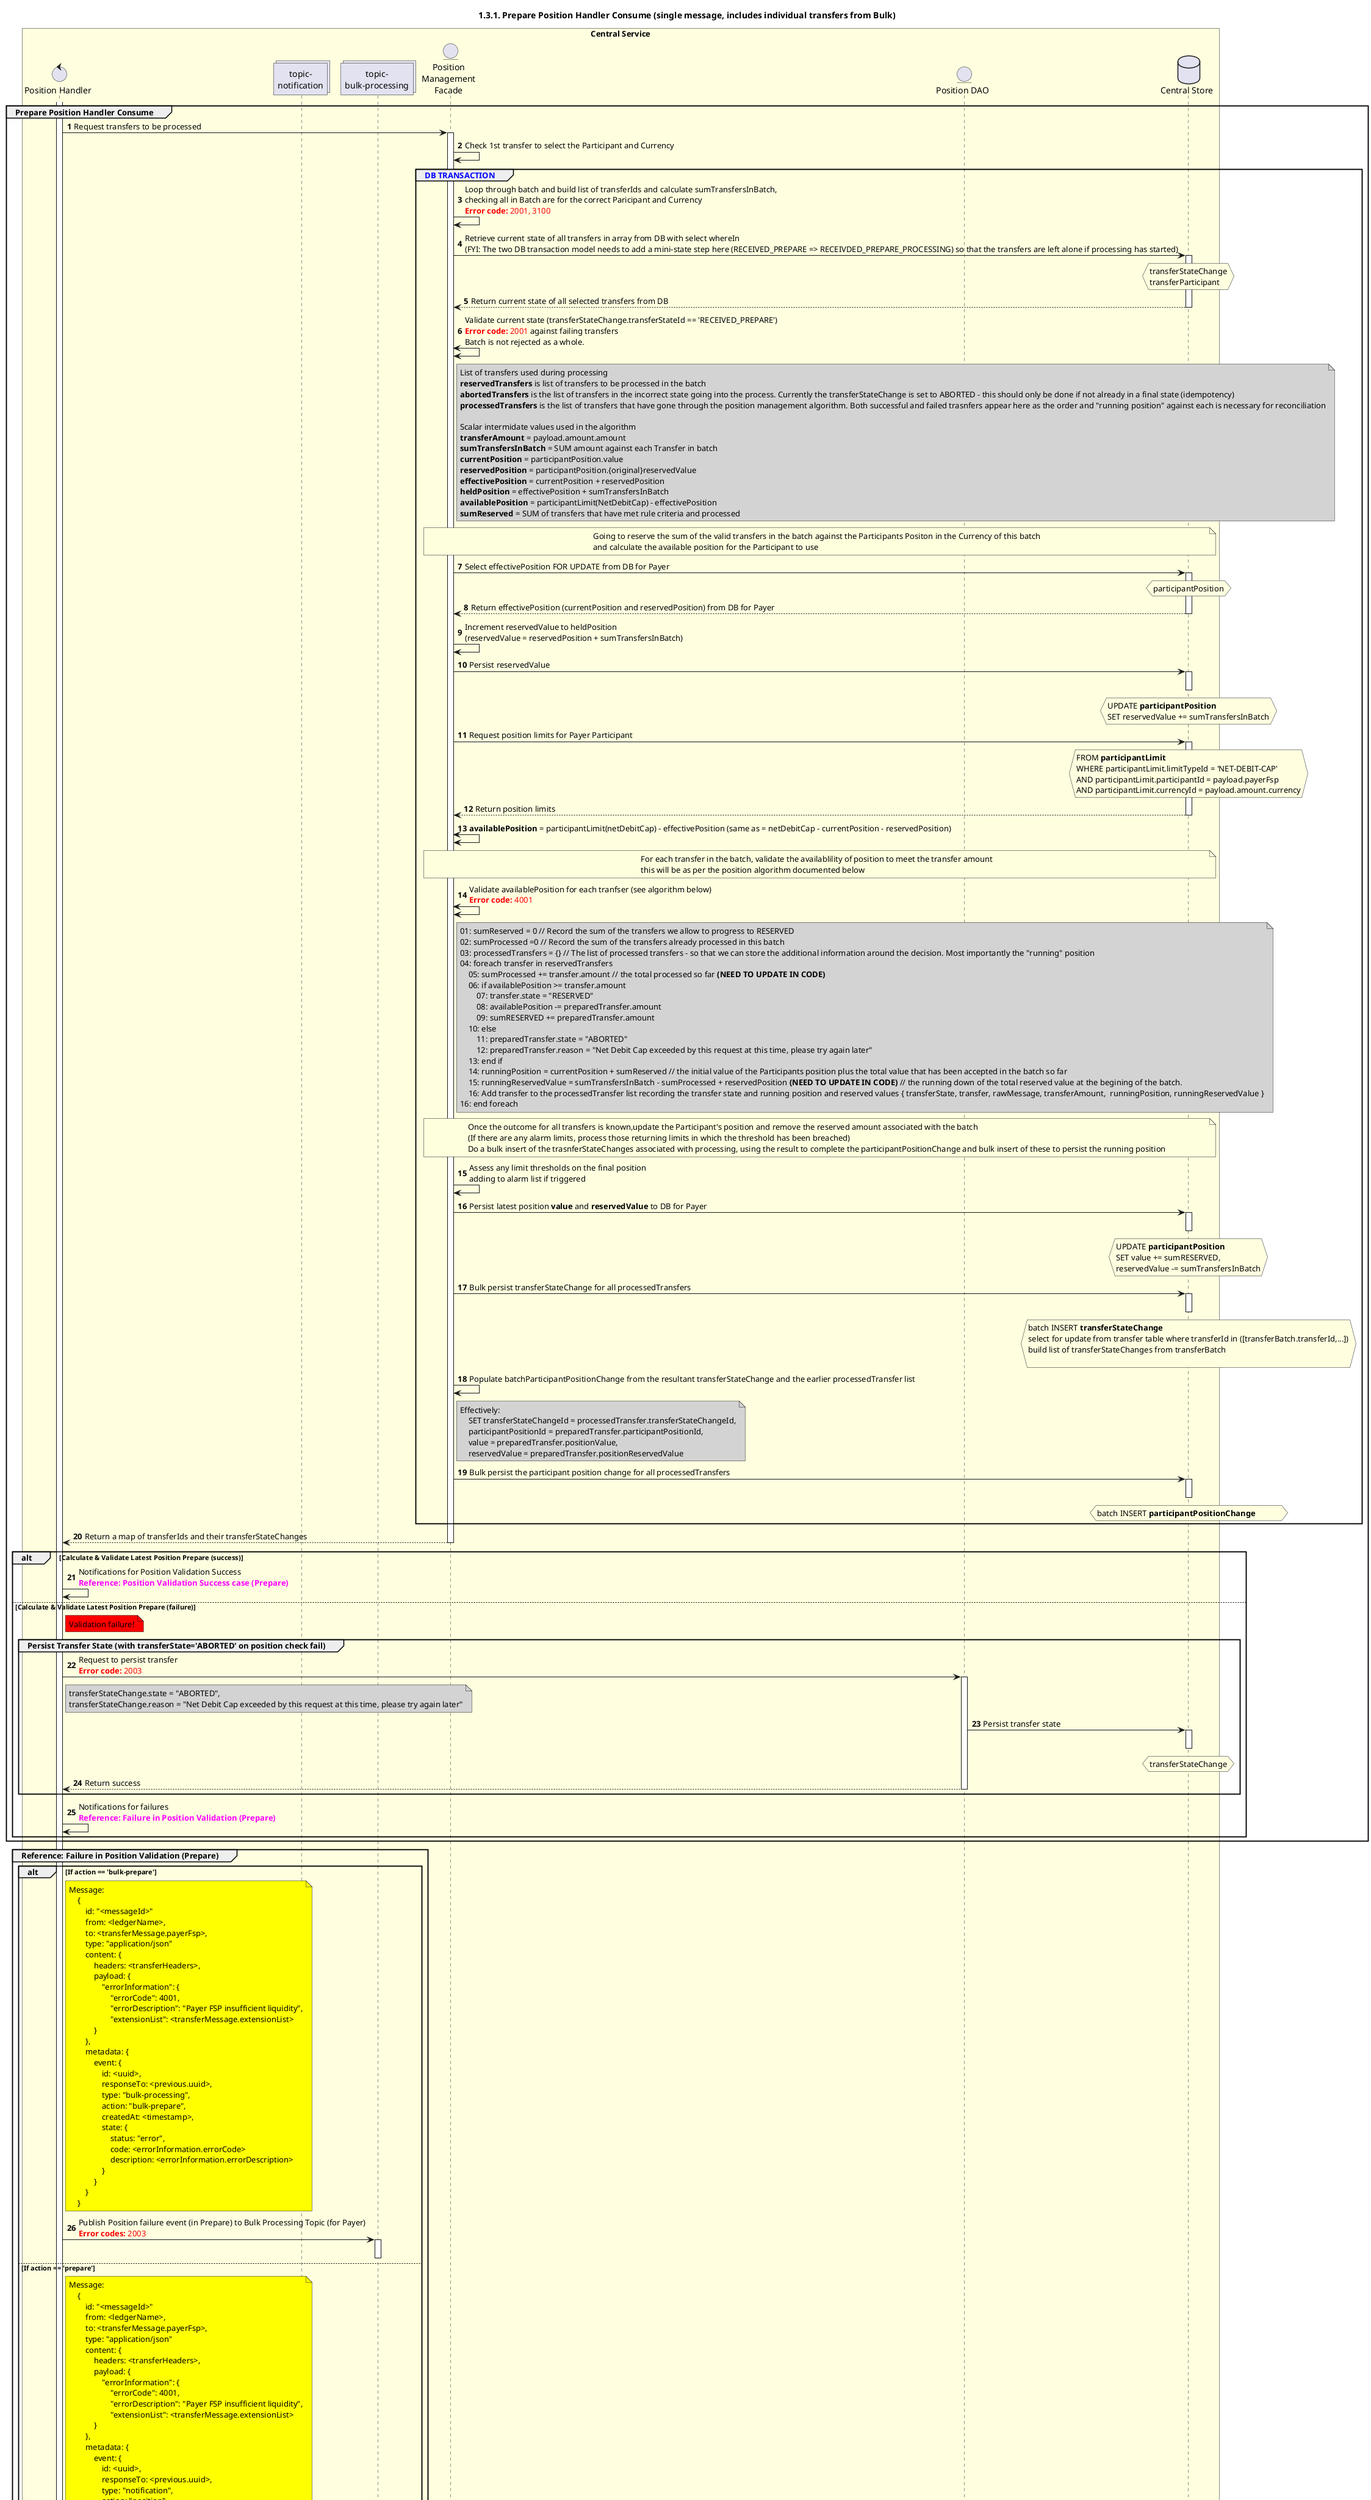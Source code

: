 /'*****
 License
 --------------
 Copyright © 2017 Bill & Melinda Gates Foundation
 The Mojaloop files are made available by the Bill & Melinda Gates Foundation under the Apache License, Version 2.0 (the "License") and you may not use these files except in compliance with the License. You may obtain a copy of the License at
 http://www.apache.org/licenses/LICENSE-2.0
 Unless required by applicable law or agreed to in writing, the Mojaloop files are distributed on an "AS IS" BASIS, WITHOUT WARRANTIES OR CONDITIONS OF ANY KIND, either express or implied. See the License for the specific language governing permissions and limitations under the License.
 Contributors
 --------------
 This is the official list of the Mojaloop project contributors for this file.
 Names of the original copyright holders (individuals or organizations)
 should be listed with a '*' in the first column. People who have
 contributed from an organization can be listed under the organization
 that actually holds the copyright for their contributions (see the
 Gates Foundation organization for an example). Those individuals should have
 their names indented and be marked with a '-'. Email address can be added
 optionally within square brackets <email>.
 * Gates Foundation
 - Name Surname <name.surname@gatesfoundation.com>

 * Georgi Georgiev <georgi.georgiev@modusbox.com>
 * Miguel de Barros <miguel.debarros@modusbox.com>
 * Rajiv Mothilal <rajiv.mothilal@modusbox.com>
 * Samuel Kummary <sam@modusbox.com>
 --------------
 ******'/

@startuml
' declate title
title 1.3.1. Prepare Position Handler Consume (single message, includes individual transfers from Bulk)

autonumber

' Actor Keys:
'   boundary - APIs/Interfaces, etc
'   collections - Kafka Topics
'   control - Kafka Consumers
'   entity - Database Access Objects
'   database - Database Persistence Store

' declare actors
control "Position Handler" as POS_HANDLER

entity "Position\nManagement\nFacade" as POS_MGMT
collections "topic-\nnotification" as TOPIC_NOTIFICATIONS
collections "topic-\nbulk-processing" as TOPIC_BULK_PROCESSING
entity "Position DAO" as POS_DAO
database "Central Store" as DB

box "Central Service" #LightYellow
    participant POS_HANDLER
    participant TOPIC_NOTIFICATIONS
    participant TOPIC_BULK_PROCESSING
    participant POS_MGMT
    participant POS_DAO
    participant DB
end box

' start flow
activate POS_HANDLER
group Prepare Position Handler Consume
    POS_HANDLER -> POS_MGMT: Request transfers to be processed
    activate POS_MGMT
    POS_MGMT -> POS_MGMT: Check 1st transfer to select the Participant and Currency
    group <color #blue>DB TRANSACTION</color>
        ' DB Trans: This is where 1st DB Transaction would start in 2 DB transacation future model for horizontal scaling
        POS_MGMT -> POS_MGMT: Loop through batch and build list of transferIds and calculate sumTransfersInBatch,\nchecking all in Batch are for the correct Paricipant and Currency\n<color #FF0000><b>Error code:</b> 2001, 3100</color>
        POS_MGMT -> DB: Retrieve current state of all transfers in array from DB with select whereIn\n(FYI: The two DB transaction model needs to add a mini-state step here (RECEIVED_PREPARE => RECEIVDED_PREPARE_PROCESSING) so that the transfers are left alone if processing has started)
        activate DB
        hnote over DB #lightyellow
            transferStateChange
            transferParticipant
        end note
        DB --> POS_MGMT: Return current state of all selected transfers from DB
        deactivate DB
        POS_MGMT <-> POS_MGMT: Validate current state (transferStateChange.transferStateId == 'RECEIVED_PREPARE')\n<color #FF0000><b>Error code:</b> 2001</color> against failing transfers\nBatch is not rejected as a whole.

        note right of POS_MGMT #lightgray
            List of transfers used during processing
            **reservedTransfers** is list of transfers to be processed in the batch
            **abortedTransfers** is the list of transfers in the incorrect state going into the process. Currently the transferStateChange is set to ABORTED - this should only be done if not already in a final state (idempotency)
            **processedTransfers** is the list of transfers that have gone through the position management algorithm. Both successful and failed trasnfers appear here as the order and "running position" against each is necessary for reconciliation

            Scalar intermidate values used in the algorithm
            **transferAmount** = payload.amount.amount
            **sumTransfersInBatch** = SUM amount against each Transfer in batch
            **currentPosition** = participantPosition.value
            **reservedPosition** = participantPosition.{original}reservedValue
            **effectivePosition** = currentPosition + reservedPosition
            **heldPosition** = effectivePosition + sumTransfersInBatch
            **availablePosition** = participantLimit(NetDebitCap) - effectivePosition
            **sumReserved** = SUM of transfers that have met rule criteria and processed
        end note
        note over POS_MGMT,DB
            Going to reserve the sum of the valid transfers in the batch against the Participants Positon in the Currency of this batch
            and calculate the available position for the Participant to use
        end note
        POS_MGMT -> DB: Select effectivePosition FOR UPDATE from DB for Payer 
        activate DB
        hnote over DB #lightyellow
            participantPosition
        end note
        DB --> POS_MGMT: Return effectivePosition (currentPosition and reservedPosition) from DB for Payer
        deactivate DB
        POS_MGMT -> POS_MGMT: Increment reservedValue to heldPosition\n(reservedValue = reservedPosition + sumTransfersInBatch)
        POS_MGMT -> DB: Persist reservedValue
        activate DB
        hnote over DB #lightyellow
            UPDATE **participantPosition**
            SET reservedValue += sumTransfersInBatch
        end note
        deactivate DB
        ' DB Trans: This is where 1st DB Transaction would end in 2 DB transacation future model for horizontal scaling
        
        
        POS_MGMT -> DB: Request position limits for Payer Participant
        activate DB
        hnote over DB #lightyellow
            FROM **participantLimit**
            WHERE participantLimit.limitTypeId = 'NET-DEBIT-CAP'
            AND participantLimit.participantId = payload.payerFsp
            AND participantLimit.currencyId = payload.amount.currency
        end note
        DB --> POS_MGMT: Return position limits
        deactivate DB
        POS_MGMT <-> POS_MGMT: **availablePosition** = participantLimit(netDebitCap) - effectivePosition (same as = netDebitCap - currentPosition - reservedPosition)
        note over POS_MGMT,DB
            For each transfer in the batch, validate the availablility of position to meet the transfer amount
            this will be as per the position algorithm documented below
        end note
        POS_MGMT <-> POS_MGMT: Validate availablePosition for each tranfser (see algorithm below)\n<color #FF0000><b>Error code:</b> 4001</color>
        note right of POS_MGMT #lightgray
            01: sumReserved = 0 // Record the sum of the transfers we allow to progress to RESERVED 
            02: sumProcessed =0 // Record the sum of the transfers already processed in this batch
            03: processedTransfers = {} // The list of processed transfers - so that we can store the additional information around the decision. Most importantly the "running" position
            04: foreach transfer in reservedTransfers
                05: sumProcessed += transfer.amount // the total processed so far **(NEED TO UPDATE IN CODE)**
                06: if availablePosition >= transfer.amount
                    07: transfer.state = "RESERVED"
                    08: availablePosition -= preparedTransfer.amount
                    09: sumRESERVED += preparedTransfer.amount
                10: else
                    11: preparedTransfer.state = "ABORTED"
                    12: preparedTransfer.reason = "Net Debit Cap exceeded by this request at this time, please try again later"
                13: end if
                14: runningPosition = currentPosition + sumReserved // the initial value of the Participants position plus the total value that has been accepted in the batch so far
                15: runningReservedValue = sumTransfersInBatch - sumProcessed + reservedPosition **(NEED TO UPDATE IN CODE)** // the running down of the total reserved value at the begining of the batch.
                16: Add transfer to the processedTransfer list recording the transfer state and running position and reserved values { transferState, transfer, rawMessage, transferAmount,  runningPosition, runningReservedValue }
            16: end foreach
        end note
        note over POS_MGMT,DB
            Once the outcome for all transfers is known,update the Participant's position and remove the reserved amount associated with the batch
            (If there are any alarm limits, process those returning limits in which the threshold has been breached)
            Do a bulk insert of the trasnferStateChanges associated with processing, using the result to complete the participantPositionChange and bulk insert of these to persist the running position
        end note
        POS_MGMT->POS_MGMT: Assess any limit thresholds on the final position\nadding to alarm list if triggered
        
        ' DB Trans: This is where 2nd DB Transaction would start in 2 DB transacation future model for horizontal scaling
        POS_MGMT->DB: Persist latest position **value** and **reservedValue** to DB for Payer
            hnote over DB #lightyellow
                UPDATE **participantPosition**
                SET value += sumRESERVED,
                reservedValue -= sumTransfersInBatch
            end note
            activate DB
            deactivate DB

        POS_MGMT -> DB: Bulk persist transferStateChange for all processedTransfers
        hnote over DB #lightyellow
                batch INSERT **transferStateChange**
                select for update from transfer table where transferId in ([transferBatch.transferId,...])
                build list of transferStateChanges from transferBatch
                
        end note
        activate DB
        deactivate DB
        
        POS_MGMT->POS_MGMT: Populate batchParticipantPositionChange from the resultant transferStateChange and the earlier processedTransfer list

        note right of POS_MGMT #lightgray
            Effectively:  
                SET transferStateChangeId = processedTransfer.transferStateChangeId,
                participantPositionId = preparedTransfer.participantPositionId,
                value = preparedTransfer.positionValue,
                reservedValue = preparedTransfer.positionReservedValue
        end note
        POS_MGMT -> DB: Bulk persist the participant position change for all processedTransfers
        hnote over DB #lightyellow
                batch INSERT **participantPositionChange**            
        end note
        activate DB
        deactivate DB
        ' DB Trans: This is where 2nd DB Transaction would end in 2 DB transacation future model for horizontal scaling
    end
    POS_MGMT --> POS_HANDLER: Return a map of transferIds and their transferStateChanges
    deactivate POS_MGMT
    alt Calculate & Validate Latest Position Prepare (success)
        POS_HANDLER -> POS_HANDLER: Notifications for Position Validation Success \n<color Magenta><b>Reference: Position Validation Success case (Prepare)</b></color>
   else Calculate & Validate Latest Position Prepare (failure)
        note right of POS_HANDLER #red: Validation failure!

        group Persist Transfer State (with transferState='ABORTED' on position check fail)
            POS_HANDLER -> POS_DAO: Request to persist transfer\n<color #FF0000><b>Error code:</b> 2003</color>
            activate POS_DAO
            note right of POS_HANDLER #lightgray
                transferStateChange.state = "ABORTED",
                transferStateChange.reason = "Net Debit Cap exceeded by this request at this time, please try again later"
            end note
            POS_DAO -> DB: Persist transfer state
            hnote over DB #lightyellow
                transferStateChange
            end note
            activate DB
            deactivate DB
            POS_DAO --> POS_HANDLER: Return success
            deactivate POS_DAO
        end
        POS_HANDLER -> POS_HANDLER: Notifications for failures\n<color Magenta><b>Reference: Failure in Position Validation (Prepare) </b></color>
   end
end


group Reference: Failure in Position Validation (Prepare)
    alt If action == 'bulk-prepare'
        note right of POS_HANDLER #yellow
        Message:
            {
                id: "<messageId>"
                from: <ledgerName>,
                to: <transferMessage.payerFsp>,
                type: "application/json"
                content: {
                    headers: <transferHeaders>,
                    payload: {
                        "errorInformation": {
                            "errorCode": 4001,
                            "errorDescription": "Payer FSP insufficient liquidity",
                            "extensionList": <transferMessage.extensionList>
                    }
                },
                metadata: {
                    event: {
                        id: <uuid>,
                        responseTo: <previous.uuid>,
                        type: "bulk-processing",
                        action: "bulk-prepare",
                        createdAt: <timestamp>,
                        state: {
                            status: "error",
                            code: <errorInformation.errorCode>
                            description: <errorInformation.errorDescription>
                        }
                    }
                }
            }
        end note
        POS_HANDLER -> TOPIC_BULK_PROCESSING: Publish Position failure event (in Prepare) to Bulk Processing Topic (for Payer) \n<color #FF0000><b>Error codes:</b> 2003</color>
        activate TOPIC_BULK_PROCESSING
        deactivate TOPIC_BULK_PROCESSING
    else If action == 'prepare'
        note right of POS_HANDLER #yellow
        Message:
            {
                id: "<messageId>"
                from: <ledgerName>,
                to: <transferMessage.payerFsp>,
                type: "application/json"
                content: {
                    headers: <transferHeaders>,
                    payload: {
                        "errorInformation": {
                            "errorCode": 4001,
                            "errorDescription": "Payer FSP insufficient liquidity",
                            "extensionList": <transferMessage.extensionList>
                    }
                },
                metadata: {
                    event: {
                        id: <uuid>,
                        responseTo: <previous.uuid>,
                        type: "notification",
                        action: "position",
                        createdAt: <timestamp>,
                        state: {
                            status: "error",
                            code: <errorInformation.errorCode>
                            description: <errorInformation.errorDescription>
                        }
                    }
                }
            }
        end note
        POS_HANDLER -> TOPIC_NOTIFICATIONS: Publish Notification (failure) event for Payer\n<color #FF0000><b>Error code:</b> 2003</color>
        activate TOPIC_NOTIFICATIONS
        deactivate TOPIC_NOTIFICATIONS
    end
    
end

group Reference: Position Validation Success case (Prepare)
    alt If action == 'bulk-prepare'
        note right of POS_HANDLER #yellow
        Message:
            {
                id: "<messageId>"
                from: <transferMessage.payerFsp>,
                to: <transferMessage.payeeFsp>,
                type: "application/json"
                content: {
                    headers: <transferHeaders>,
                    payload: <transferMessage>
                },
                metadata: {
                    event: {
                        id: <uuid>,
                        responseTo: <previous.uuid>,
                        type: "bulk-processing",
                        action: "bulk-prepare",
                        createdAt: <timestamp>,
                        state: {
                            status: "success",
                            code: 0
                        }
                    }
                }
            }
        end note
        POS_HANDLER -> TOPIC_BULK_PROCESSING: Publish Position Success event (in Prepare) to Bulk Processing Topic\n<color #FF0000><b>Error codes:</b> 2003</color>
        activate TOPIC_BULK_PROCESSING
        deactivate TOPIC_BULK_PROCESSING
    else If action == 'prepare'
        note right of POS_HANDLER #yellow
        Message:
            {
                id: "<messageId>"
                from: <transferMessage.payerFsp>,
                to: <transferMessage.payeeFsp>,
                type: "application/json"
                content: {
                    headers: <transferHeaders>,
                    payload: <transferMessage>
                },
                metadata: {
                    event: {
                        id: <uuid>,
                        responseTo: <previous.uuid>,
                        type: "notification",
                        action: "abort",
                        createdAt: <timestamp>,
                        state: {
                            status: "success",
                            code: 0
                        }
                    }
                }
            }
        end note
        POS_HANDLER -> TOPIC_NOTIFICATIONS: Publish Notification event\n<color #FF0000><b>Error code:</b> 2003</color>
        activate TOPIC_NOTIFICATIONS
        deactivate TOPIC_NOTIFICATIONS
    end
end

deactivate POS_HANDLER
@enduml

